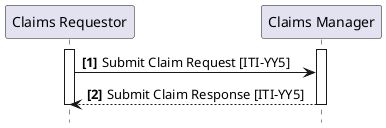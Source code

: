 @startuml
skinparam svgDimensionStyle false
hide footbox
autonumber "<b>[0]"
participant "Claims Requestor" as Req
participant "Claims Manager" as Man
activate Req
activate Man
Req -> Man : Submit Claim Request [ITI-YY5]
Man --> Req : Submit Claim Response [ITI-YY5]
deactivate Man
deactivate Req
@enduml
